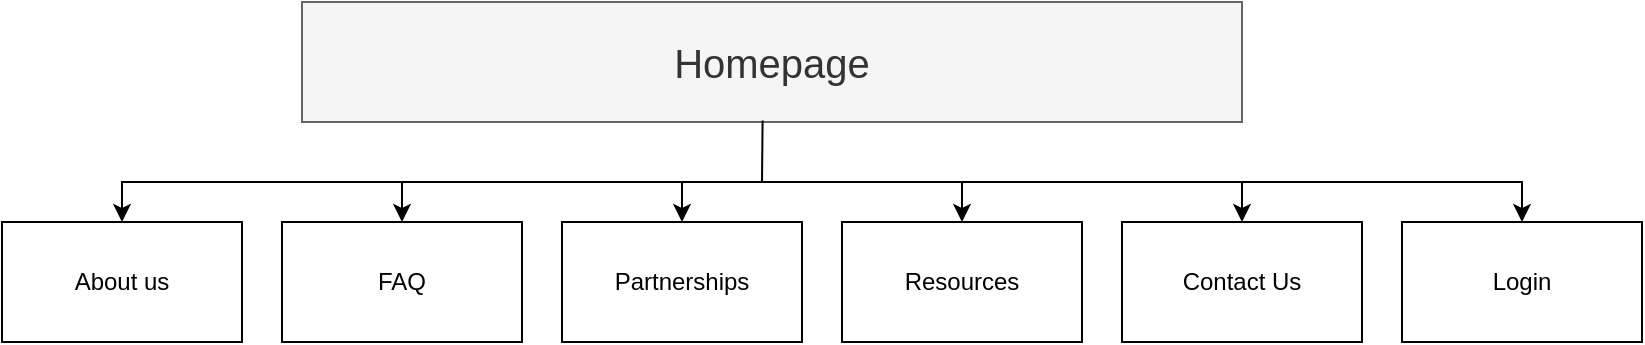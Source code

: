 <mxfile version="26.0.9">
  <diagram name="Page-1" id="Hm0FOieZo1bQabxKpgn-">
    <mxGraphModel dx="1036" dy="625" grid="1" gridSize="10" guides="1" tooltips="1" connect="1" arrows="1" fold="1" page="1" pageScale="1" pageWidth="850" pageHeight="1100" math="0" shadow="0">
      <root>
        <mxCell id="0" />
        <mxCell id="1" parent="0" />
        <mxCell id="2QoLX_qyOSyjQX9BgWTQ-1" value="&lt;font style=&quot;font-size: 20px;&quot;&gt;Homepage&lt;/font&gt;" style="rounded=0;whiteSpace=wrap;html=1;fillColor=#f5f5f5;fontColor=#333333;strokeColor=#666666;" vertex="1" parent="1">
          <mxGeometry x="170" y="50" width="470" height="60" as="geometry" />
        </mxCell>
        <mxCell id="2QoLX_qyOSyjQX9BgWTQ-2" value="About us" style="rounded=0;whiteSpace=wrap;html=1;" vertex="1" parent="1">
          <mxGeometry x="20" y="160" width="120" height="60" as="geometry" />
        </mxCell>
        <mxCell id="2QoLX_qyOSyjQX9BgWTQ-3" value="FAQ" style="rounded=0;whiteSpace=wrap;html=1;" vertex="1" parent="1">
          <mxGeometry x="160" y="160" width="120" height="60" as="geometry" />
        </mxCell>
        <mxCell id="2QoLX_qyOSyjQX9BgWTQ-4" value="Partnerships" style="rounded=0;whiteSpace=wrap;html=1;" vertex="1" parent="1">
          <mxGeometry x="300" y="160" width="120" height="60" as="geometry" />
        </mxCell>
        <mxCell id="2QoLX_qyOSyjQX9BgWTQ-5" value="Contact Us" style="rounded=0;whiteSpace=wrap;html=1;" vertex="1" parent="1">
          <mxGeometry x="580" y="160" width="120" height="60" as="geometry" />
        </mxCell>
        <mxCell id="2QoLX_qyOSyjQX9BgWTQ-6" value="Resources" style="rounded=0;whiteSpace=wrap;html=1;" vertex="1" parent="1">
          <mxGeometry x="440" y="160" width="120" height="60" as="geometry" />
        </mxCell>
        <mxCell id="2QoLX_qyOSyjQX9BgWTQ-7" value="Login" style="rounded=0;whiteSpace=wrap;html=1;" vertex="1" parent="1">
          <mxGeometry x="720" y="160" width="120" height="60" as="geometry" />
        </mxCell>
        <mxCell id="2QoLX_qyOSyjQX9BgWTQ-10" value="" style="endArrow=classic;html=1;rounded=0;entryX=0.5;entryY=0;entryDx=0;entryDy=0;" edge="1" parent="1" target="2QoLX_qyOSyjQX9BgWTQ-2">
          <mxGeometry width="50" height="50" relative="1" as="geometry">
            <mxPoint x="400" y="140" as="sourcePoint" />
            <mxPoint x="450" y="320" as="targetPoint" />
            <Array as="points">
              <mxPoint x="80" y="140" />
            </Array>
          </mxGeometry>
        </mxCell>
        <mxCell id="2QoLX_qyOSyjQX9BgWTQ-11" value="" style="endArrow=none;html=1;rounded=0;entryX=0.49;entryY=0.988;entryDx=0;entryDy=0;entryPerimeter=0;" edge="1" parent="1" target="2QoLX_qyOSyjQX9BgWTQ-1">
          <mxGeometry width="50" height="50" relative="1" as="geometry">
            <mxPoint x="400" y="140" as="sourcePoint" />
            <mxPoint x="350" y="210" as="targetPoint" />
          </mxGeometry>
        </mxCell>
        <mxCell id="2QoLX_qyOSyjQX9BgWTQ-12" value="" style="endArrow=classic;html=1;rounded=0;entryX=0.5;entryY=0;entryDx=0;entryDy=0;" edge="1" parent="1" target="2QoLX_qyOSyjQX9BgWTQ-3">
          <mxGeometry width="50" height="50" relative="1" as="geometry">
            <mxPoint x="220" y="140" as="sourcePoint" />
            <mxPoint x="330" y="180" as="targetPoint" />
          </mxGeometry>
        </mxCell>
        <mxCell id="2QoLX_qyOSyjQX9BgWTQ-14" value="" style="endArrow=classic;html=1;rounded=0;entryX=0.5;entryY=0;entryDx=0;entryDy=0;" edge="1" parent="1" target="2QoLX_qyOSyjQX9BgWTQ-7">
          <mxGeometry width="50" height="50" relative="1" as="geometry">
            <mxPoint x="400" y="140" as="sourcePoint" />
            <mxPoint x="700" y="140" as="targetPoint" />
            <Array as="points">
              <mxPoint x="780" y="140" />
            </Array>
          </mxGeometry>
        </mxCell>
        <mxCell id="2QoLX_qyOSyjQX9BgWTQ-15" value="" style="endArrow=classic;html=1;rounded=0;entryX=0.5;entryY=0;entryDx=0;entryDy=0;" edge="1" parent="1" target="2QoLX_qyOSyjQX9BgWTQ-6">
          <mxGeometry width="50" height="50" relative="1" as="geometry">
            <mxPoint x="500" y="140" as="sourcePoint" />
            <mxPoint x="550" y="180" as="targetPoint" />
          </mxGeometry>
        </mxCell>
        <mxCell id="2QoLX_qyOSyjQX9BgWTQ-17" value="" style="endArrow=classic;html=1;rounded=0;entryX=0.5;entryY=0;entryDx=0;entryDy=0;" edge="1" parent="1" target="2QoLX_qyOSyjQX9BgWTQ-4">
          <mxGeometry width="50" height="50" relative="1" as="geometry">
            <mxPoint x="360" y="140" as="sourcePoint" />
            <mxPoint x="390" y="200" as="targetPoint" />
          </mxGeometry>
        </mxCell>
        <mxCell id="2QoLX_qyOSyjQX9BgWTQ-18" value="" style="endArrow=classic;html=1;rounded=0;entryX=0.5;entryY=0;entryDx=0;entryDy=0;" edge="1" parent="1" target="2QoLX_qyOSyjQX9BgWTQ-5">
          <mxGeometry width="50" height="50" relative="1" as="geometry">
            <mxPoint x="640" y="140" as="sourcePoint" />
            <mxPoint x="660" y="200" as="targetPoint" />
          </mxGeometry>
        </mxCell>
      </root>
    </mxGraphModel>
  </diagram>
</mxfile>
